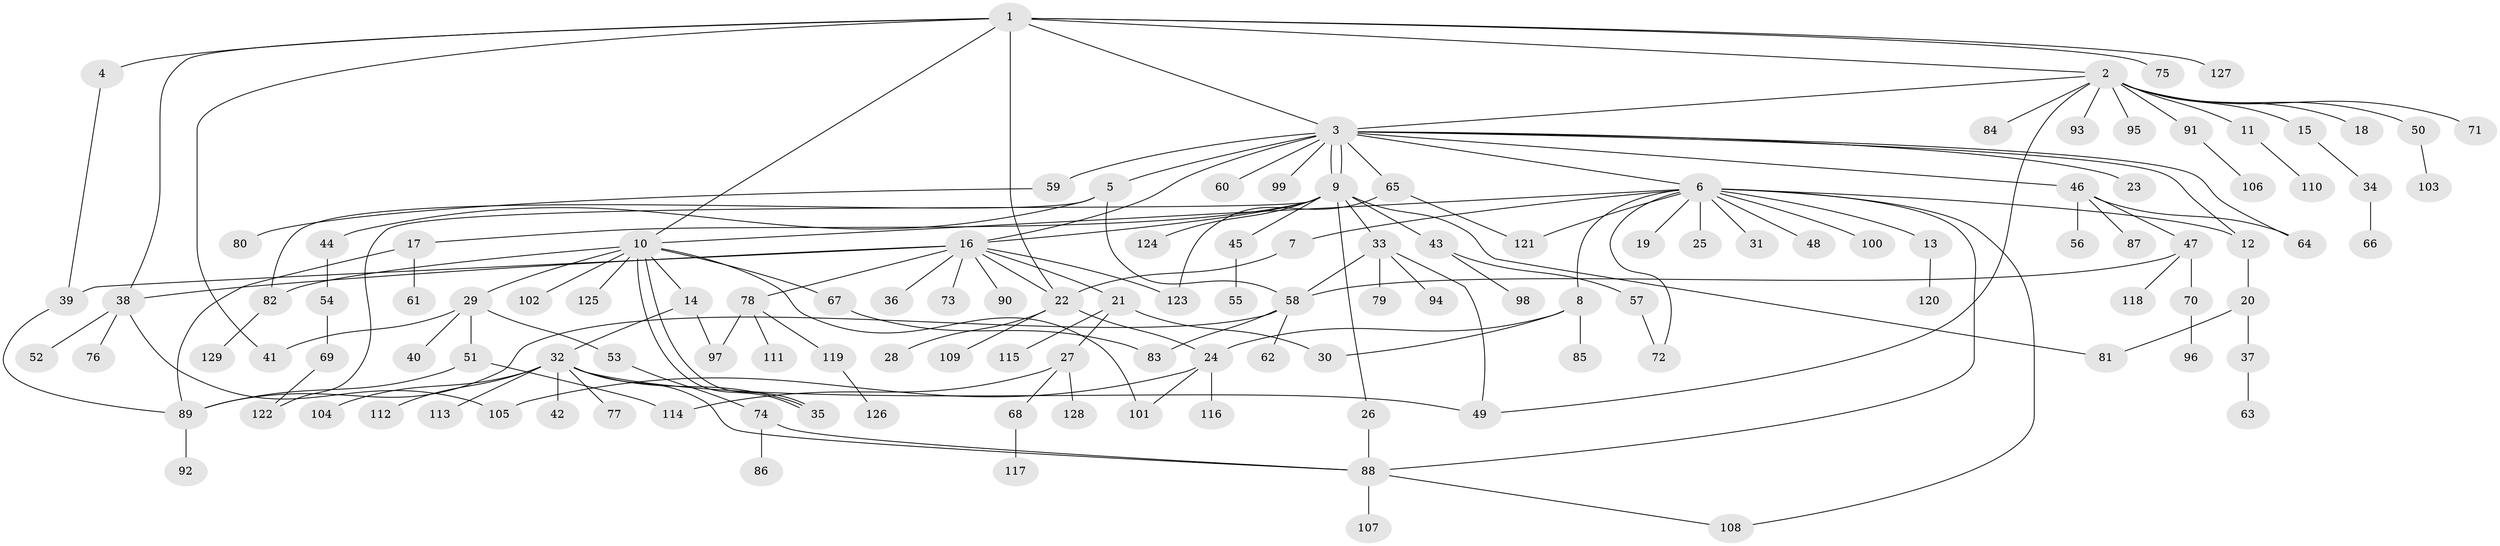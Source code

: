 // coarse degree distribution, {13: 0.020618556701030927, 11: 0.020618556701030927, 15: 0.010309278350515464, 3: 0.05154639175257732, 4: 0.061855670103092786, 14: 0.010309278350515464, 2: 0.21649484536082475, 9: 0.020618556701030927, 1: 0.5257731958762887, 6: 0.05154639175257732, 5: 0.010309278350515464}
// Generated by graph-tools (version 1.1) at 2025/23/03/03/25 07:23:55]
// undirected, 129 vertices, 165 edges
graph export_dot {
graph [start="1"]
  node [color=gray90,style=filled];
  1;
  2;
  3;
  4;
  5;
  6;
  7;
  8;
  9;
  10;
  11;
  12;
  13;
  14;
  15;
  16;
  17;
  18;
  19;
  20;
  21;
  22;
  23;
  24;
  25;
  26;
  27;
  28;
  29;
  30;
  31;
  32;
  33;
  34;
  35;
  36;
  37;
  38;
  39;
  40;
  41;
  42;
  43;
  44;
  45;
  46;
  47;
  48;
  49;
  50;
  51;
  52;
  53;
  54;
  55;
  56;
  57;
  58;
  59;
  60;
  61;
  62;
  63;
  64;
  65;
  66;
  67;
  68;
  69;
  70;
  71;
  72;
  73;
  74;
  75;
  76;
  77;
  78;
  79;
  80;
  81;
  82;
  83;
  84;
  85;
  86;
  87;
  88;
  89;
  90;
  91;
  92;
  93;
  94;
  95;
  96;
  97;
  98;
  99;
  100;
  101;
  102;
  103;
  104;
  105;
  106;
  107;
  108;
  109;
  110;
  111;
  112;
  113;
  114;
  115;
  116;
  117;
  118;
  119;
  120;
  121;
  122;
  123;
  124;
  125;
  126;
  127;
  128;
  129;
  1 -- 2;
  1 -- 3;
  1 -- 4;
  1 -- 10;
  1 -- 22;
  1 -- 38;
  1 -- 41;
  1 -- 75;
  1 -- 127;
  2 -- 3;
  2 -- 11;
  2 -- 15;
  2 -- 18;
  2 -- 49;
  2 -- 50;
  2 -- 71;
  2 -- 84;
  2 -- 91;
  2 -- 93;
  2 -- 95;
  3 -- 5;
  3 -- 6;
  3 -- 9;
  3 -- 9;
  3 -- 12;
  3 -- 16;
  3 -- 23;
  3 -- 46;
  3 -- 59;
  3 -- 60;
  3 -- 64;
  3 -- 65;
  3 -- 99;
  4 -- 39;
  5 -- 44;
  5 -- 58;
  5 -- 82;
  6 -- 7;
  6 -- 8;
  6 -- 10;
  6 -- 12;
  6 -- 13;
  6 -- 19;
  6 -- 25;
  6 -- 31;
  6 -- 48;
  6 -- 72;
  6 -- 88;
  6 -- 100;
  6 -- 108;
  6 -- 121;
  7 -- 22;
  8 -- 24;
  8 -- 30;
  8 -- 85;
  9 -- 16;
  9 -- 17;
  9 -- 26;
  9 -- 33;
  9 -- 43;
  9 -- 45;
  9 -- 81;
  9 -- 122;
  9 -- 124;
  10 -- 14;
  10 -- 29;
  10 -- 35;
  10 -- 35;
  10 -- 67;
  10 -- 82;
  10 -- 101;
  10 -- 102;
  10 -- 125;
  11 -- 110;
  12 -- 20;
  13 -- 120;
  14 -- 32;
  14 -- 97;
  15 -- 34;
  16 -- 21;
  16 -- 22;
  16 -- 36;
  16 -- 38;
  16 -- 39;
  16 -- 73;
  16 -- 78;
  16 -- 90;
  16 -- 123;
  17 -- 61;
  17 -- 89;
  20 -- 37;
  20 -- 81;
  21 -- 27;
  21 -- 30;
  21 -- 115;
  22 -- 24;
  22 -- 28;
  22 -- 109;
  24 -- 101;
  24 -- 105;
  24 -- 116;
  26 -- 88;
  27 -- 68;
  27 -- 114;
  27 -- 128;
  29 -- 40;
  29 -- 41;
  29 -- 51;
  29 -- 53;
  32 -- 35;
  32 -- 42;
  32 -- 49;
  32 -- 77;
  32 -- 88;
  32 -- 104;
  32 -- 112;
  32 -- 113;
  33 -- 49;
  33 -- 58;
  33 -- 79;
  33 -- 94;
  34 -- 66;
  37 -- 63;
  38 -- 52;
  38 -- 76;
  38 -- 105;
  39 -- 89;
  43 -- 57;
  43 -- 98;
  44 -- 54;
  45 -- 55;
  46 -- 47;
  46 -- 56;
  46 -- 64;
  46 -- 87;
  47 -- 58;
  47 -- 70;
  47 -- 118;
  50 -- 103;
  51 -- 89;
  51 -- 114;
  53 -- 74;
  54 -- 69;
  57 -- 72;
  58 -- 62;
  58 -- 83;
  58 -- 89;
  59 -- 80;
  65 -- 121;
  65 -- 123;
  67 -- 83;
  68 -- 117;
  69 -- 122;
  70 -- 96;
  74 -- 86;
  74 -- 88;
  78 -- 97;
  78 -- 111;
  78 -- 119;
  82 -- 129;
  88 -- 107;
  88 -- 108;
  89 -- 92;
  91 -- 106;
  119 -- 126;
}
